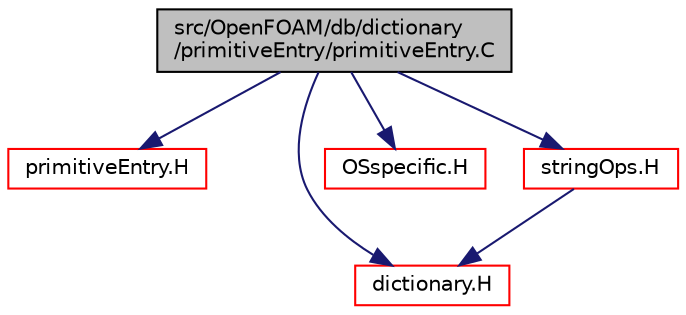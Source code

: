 digraph "src/OpenFOAM/db/dictionary/primitiveEntry/primitiveEntry.C"
{
  bgcolor="transparent";
  edge [fontname="Helvetica",fontsize="10",labelfontname="Helvetica",labelfontsize="10"];
  node [fontname="Helvetica",fontsize="10",shape=record];
  Node0 [label="src/OpenFOAM/db/dictionary\l/primitiveEntry/primitiveEntry.C",height=0.2,width=0.4,color="black", fillcolor="grey75", style="filled", fontcolor="black"];
  Node0 -> Node1 [color="midnightblue",fontsize="10",style="solid",fontname="Helvetica"];
  Node1 [label="primitiveEntry.H",height=0.2,width=0.4,color="red",URL="$a09590.html"];
  Node0 -> Node87 [color="midnightblue",fontsize="10",style="solid",fontname="Helvetica"];
  Node87 [label="dictionary.H",height=0.2,width=0.4,color="red",URL="$a09506.html"];
  Node0 -> Node91 [color="midnightblue",fontsize="10",style="solid",fontname="Helvetica"];
  Node91 [label="OSspecific.H",height=0.2,width=0.4,color="red",URL="$a11105.html",tooltip="Functions used by OpenFOAM that are specific to POSIX compliant operating systems and need to be repl..."];
  Node0 -> Node94 [color="midnightblue",fontsize="10",style="solid",fontname="Helvetica"];
  Node94 [label="stringOps.H",height=0.2,width=0.4,color="red",URL="$a13508.html"];
  Node94 -> Node87 [color="midnightblue",fontsize="10",style="solid",fontname="Helvetica"];
}

